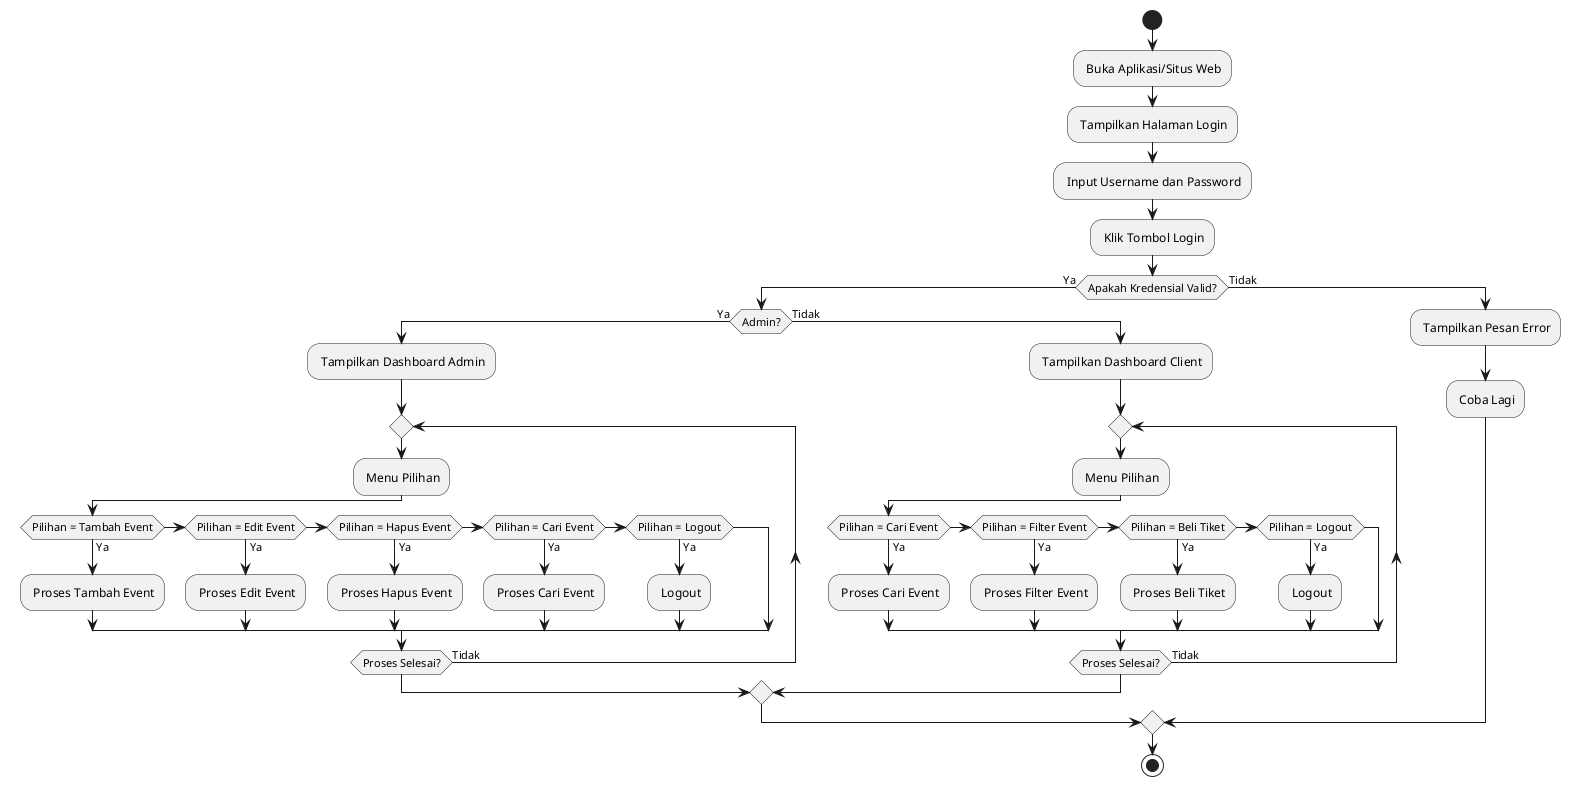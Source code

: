 @startuml
start
: Buka Aplikasi/Situs Web;
: Tampilkan Halaman Login;
: Input Username dan Password;
: Klik Tombol Login;

if (Apakah Kredensial Valid?) then (Ya)
  if (Admin?) then (Ya)
    : Tampilkan Dashboard Admin;
    repeat
      : Menu Pilihan;
      if (Pilihan = Tambah Event) then (Ya)
        : Proses Tambah Event;
      elseif (Pilihan = Edit Event) then (Ya)
        : Proses Edit Event;
      elseif (Pilihan = Hapus Event) then (Ya)
        : Proses Hapus Event;
      elseif (Pilihan = Cari Event) then (Ya)
        : Proses Cari Event;
      elseif (Pilihan = Logout) then (Ya)
        : Logout;
      endif
    repeat while (Proses Selesai?) is (Tidak)
  else (Tidak)
    : Tampilkan Dashboard Client;
    repeat
      : Menu Pilihan;
      if (Pilihan = Cari Event) then (Ya)
        : Proses Cari Event;
      elseif (Pilihan = Filter Event) then (Ya)
        : Proses Filter Event;
      elseif (Pilihan = Beli Tiket) then (Ya)
        : Proses Beli Tiket;
      elseif (Pilihan = Logout) then (Ya)
        : Logout;
      endif
    repeat while (Proses Selesai?) is (Tidak)
  endif
else (Tidak)
  : Tampilkan Pesan Error;
  : Coba Lagi;
endif

stop
@enduml